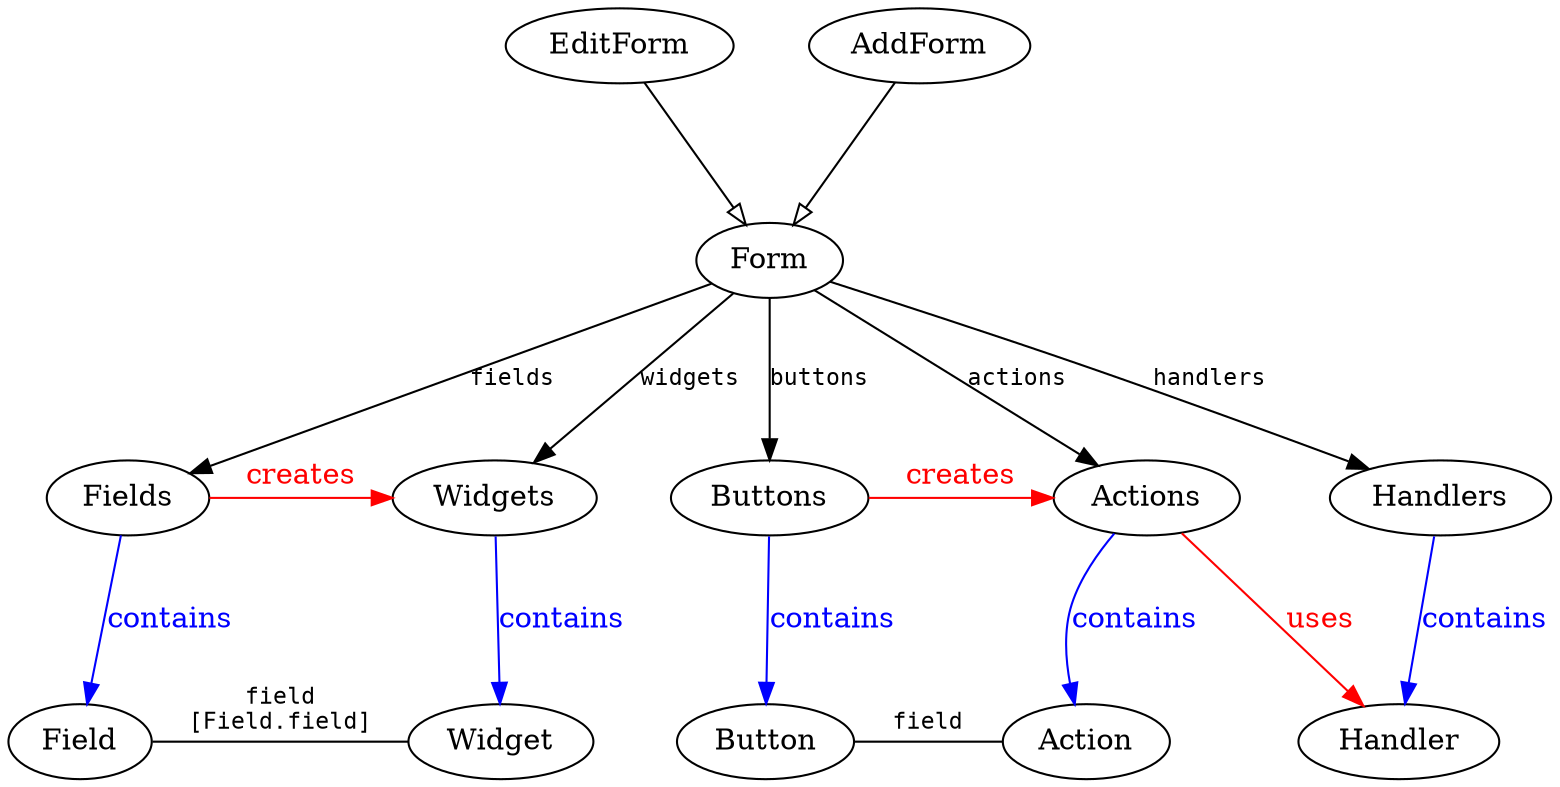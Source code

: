 digraph FormComponents {
  nodesep=0.5;
  ranksep=0.9;
  Fields -> Widgets [
      color="red", label="creates", fontcolor="red"];
  Fields -> Field [
      color="blue", label="contains", fontcolor="blue"];
  Widgets -> Widget [
      color="blue", label="contains", fontcolor="blue"];
  Buttons -> Button [
      color="blue", label="contains", fontcolor="blue"];
  Actions -> Action [
      color="blue", label="contains", fontcolor="blue"];
  Handlers -> Handler [
      color="blue", label="contains", fontcolor="blue"];

  Form -> Fields [
      label="fields", fontname="Courier", fontsize="11"];
  Form -> Widgets [
      label="widgets", fontname="Courier", fontsize="11"];
  Form -> Buttons [
      label="buttons", fontname="Courier", fontsize="11"];
  Form -> Actions [
      label="actions", fontname="Courier", fontsize="11"];
  Form -> Handlers [
      label="handlers", fontname="Courier", fontsize="11"];

  Buttons -> Actions [
      color="red", label="creates", fontcolor="red"];
  Actions -> Handler [
      color="red", label="uses", fontcolor="red"];

  EditForm -> Form [arrowhead="onormal"];
  AddForm -> Form [arrowhead="onormal"];

  // Reverse the order, so that layout is still sane
  Button -> Action [
      label="field", fontname="Courier", fontsize="11",
      arrowhead="none", arrowtail="normal"];
  Field -> Widget [
      label="field\n[Field.field]", fontname="Courier", fontsize="11",
      arrowhead="none", arrowtail="normal"];

  {rank=same; Fields; Widgets; Buttons; Actions; Handlers;}
  {rank=same; Field; Widget; Action; Button; Handler;}

}

